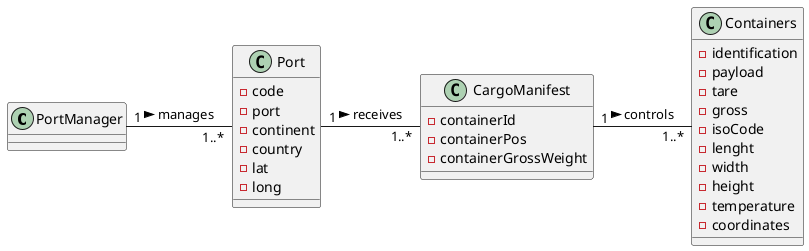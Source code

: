 @startuml

class PortManager {
}

class Port {
 - code
 - port
 - continent
 - country
 - lat
 - long

}

class CargoManifest {
- containerId
- containerPos
- containerGrossWeight
}

class Containers {
- identification
- payload
- tare
- gross
- isoCode
- lenght
- width
- height
- temperature
- coordinates
}

PortManager "1" -right- "1..*"Port : > manages
Port"1" -right- "1..*"CargoManifest : > receives
CargoManifest "1" -right- "1..*"Containers : > controls




@enduml